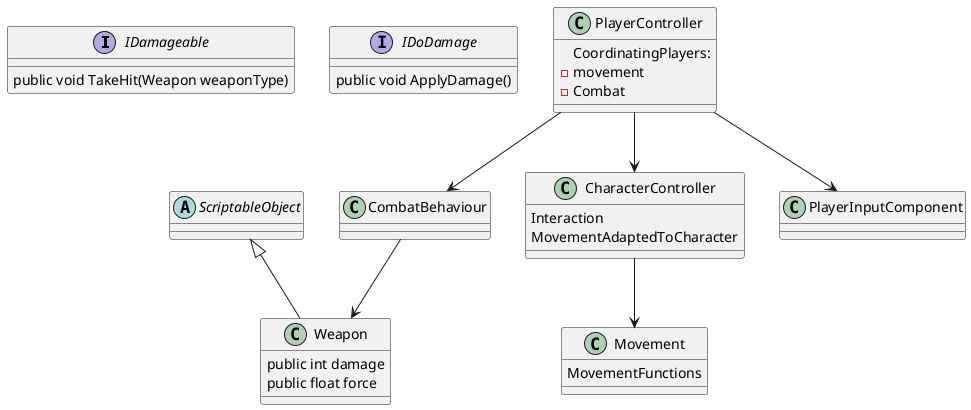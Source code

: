 @startuml
'https://plantuml.com/sequence-diagra

interface IDamageable
{
    public void TakeHit(Weapon weaponType)
}

interface IDoDamage
{
    public void ApplyDamage()
}

abstract class ScriptableObject
{

}

class Weapon extends ScriptableObject
{
    public int damage
    public float force
}

class CharacterController
{
    Interaction
    MovementAdaptedToCharacter
}

class Movement
{
    MovementFunctions
}

class PlayerController
{
    CoordinatingPlayers:
    - movement
    - Combat
}

/'
class CombatBehaviour implements IDamageable,IDoDamage
{

}

class EnemieController
{

}
'/

CharacterController --> Movement

CombatBehaviour --> Weapon

PlayerController --> PlayerInputComponent
PlayerController --> CharacterController
PlayerController --> CombatBehaviour
/'
EnemieController --> CharacterController
EnemieController --> CombatBehaviour
'/

@enduml
